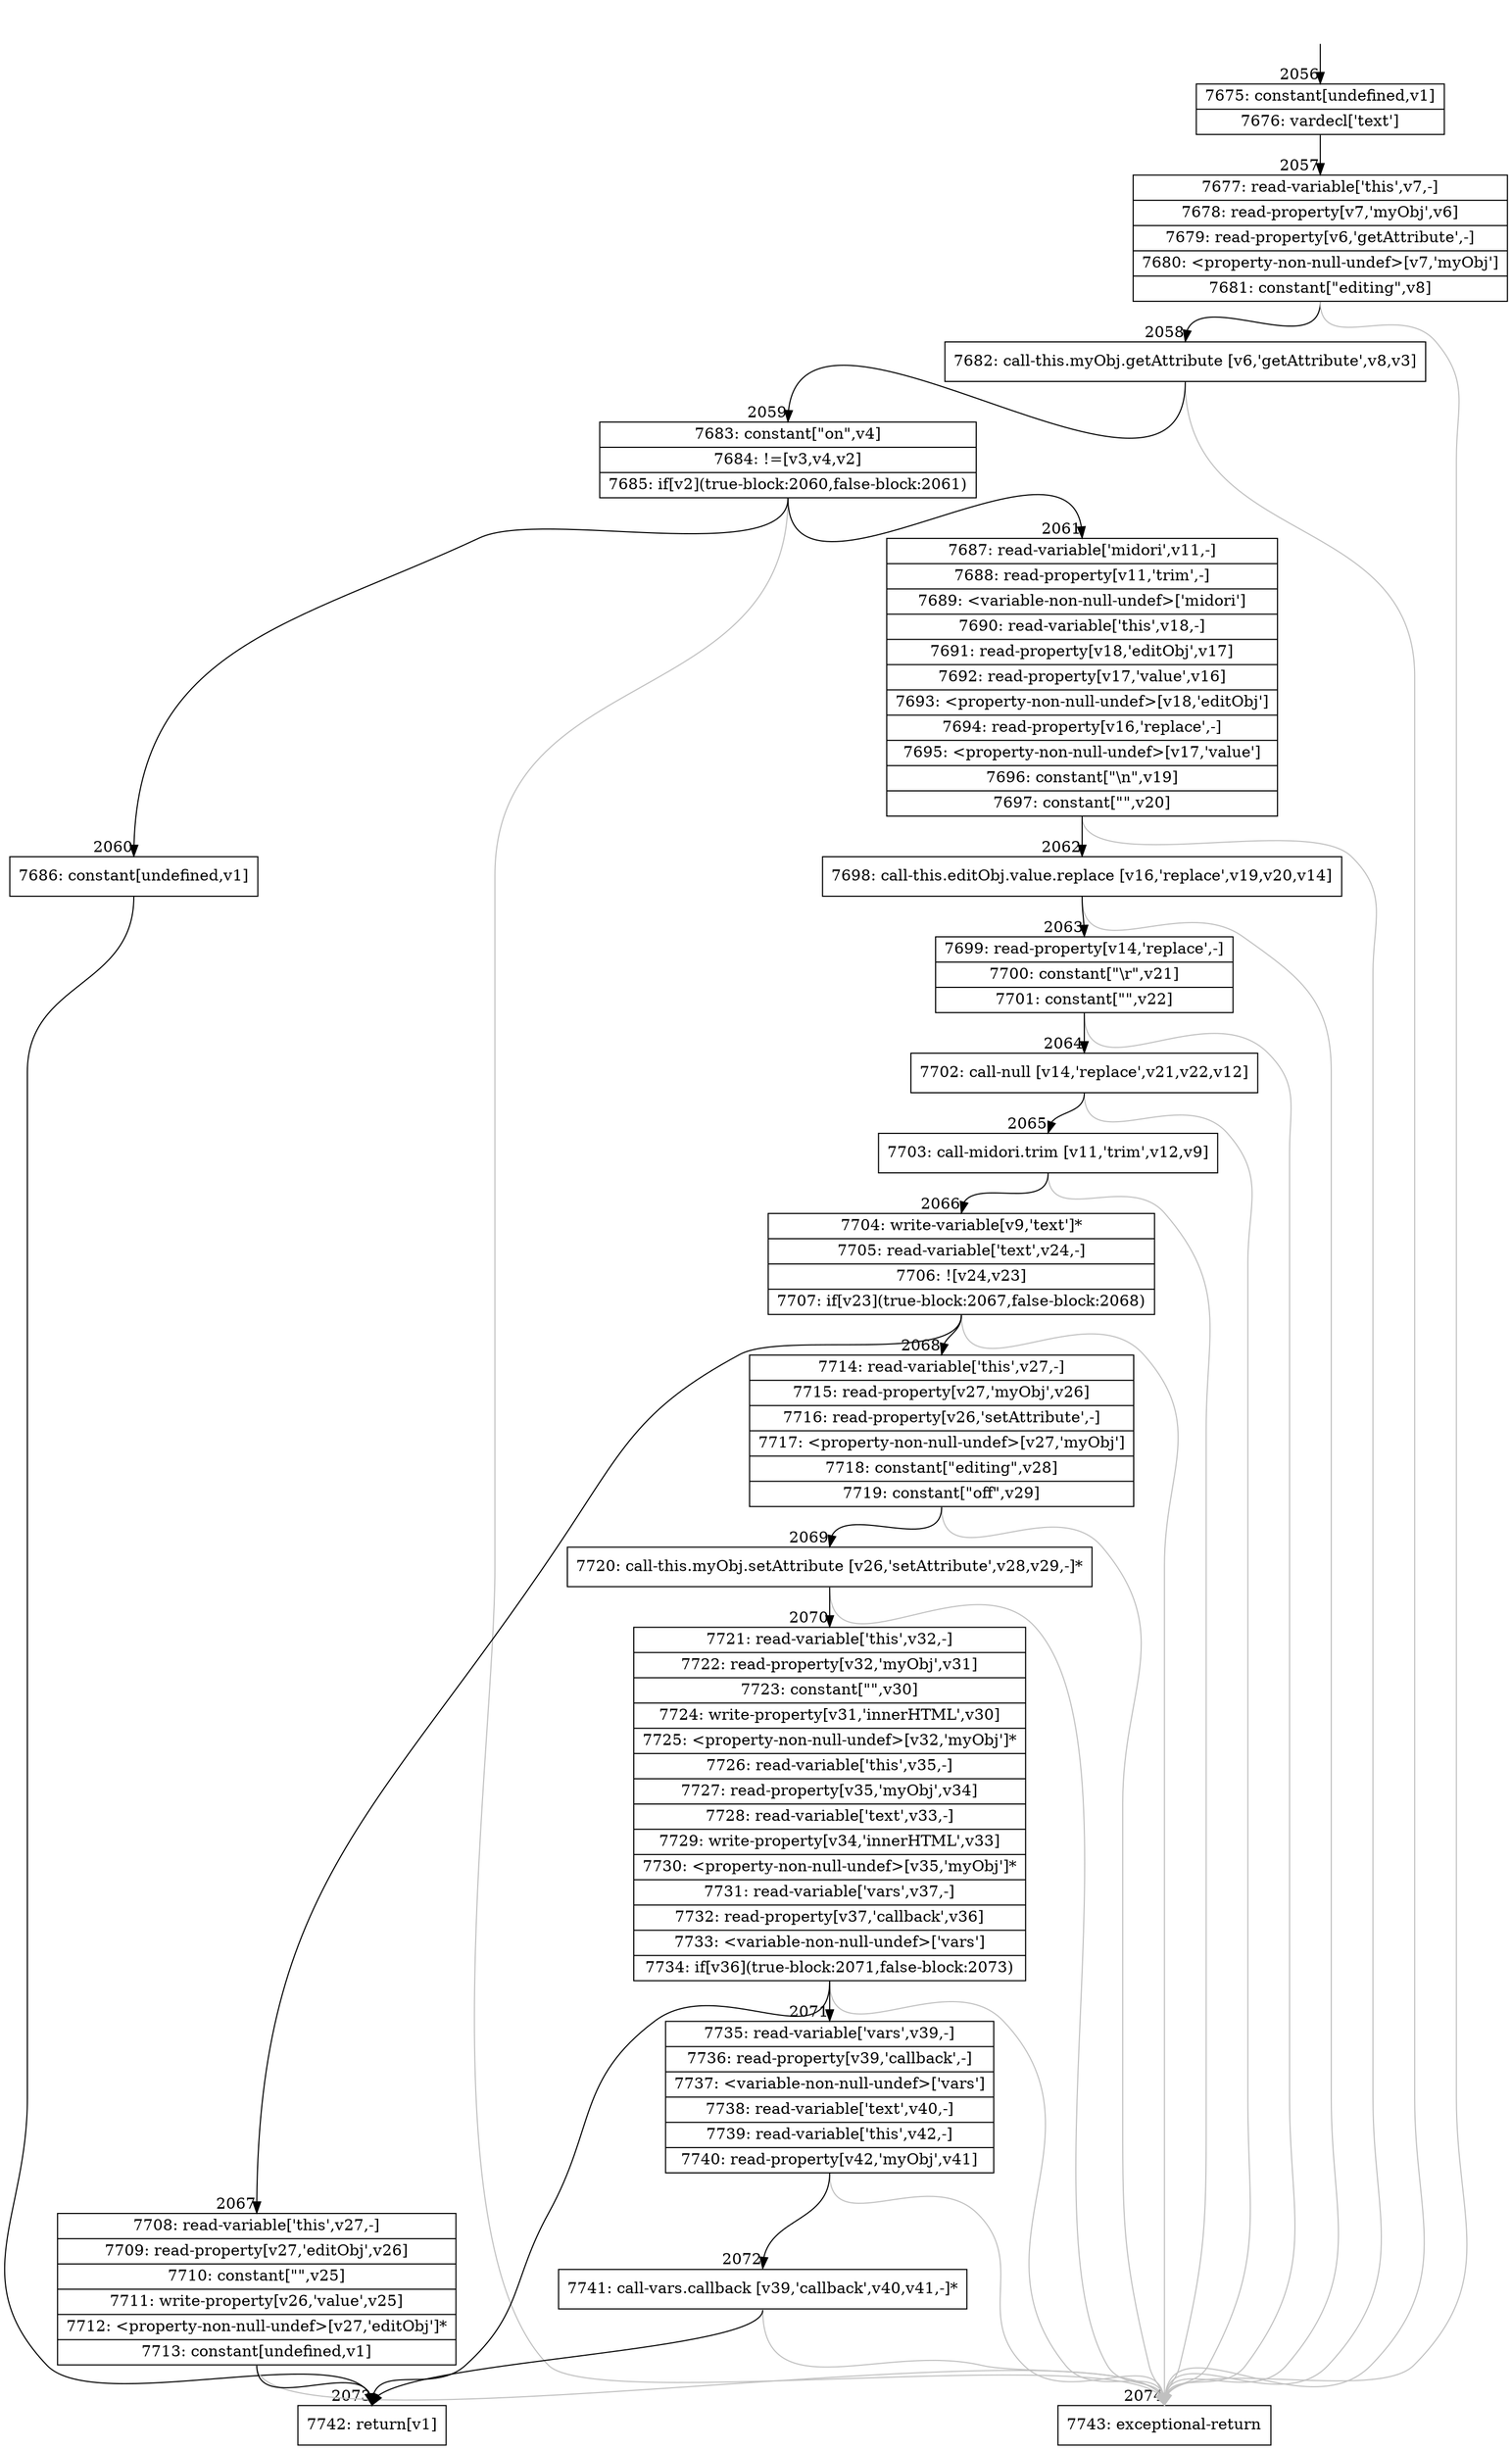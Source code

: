 digraph {
rankdir="TD"
BB_entry118[shape=none,label=""];
BB_entry118 -> BB2056 [tailport=s, headport=n, headlabel="    2056"]
BB2056 [shape=record label="{7675: constant[undefined,v1]|7676: vardecl['text']}" ] 
BB2056 -> BB2057 [tailport=s, headport=n, headlabel="      2057"]
BB2057 [shape=record label="{7677: read-variable['this',v7,-]|7678: read-property[v7,'myObj',v6]|7679: read-property[v6,'getAttribute',-]|7680: \<property-non-null-undef\>[v7,'myObj']|7681: constant[\"editing\",v8]}" ] 
BB2057 -> BB2058 [tailport=s, headport=n, headlabel="      2058"]
BB2057 -> BB2074 [tailport=s, headport=n, color=gray, headlabel="      2074"]
BB2058 [shape=record label="{7682: call-this.myObj.getAttribute [v6,'getAttribute',v8,v3]}" ] 
BB2058 -> BB2059 [tailport=s, headport=n, headlabel="      2059"]
BB2058 -> BB2074 [tailport=s, headport=n, color=gray]
BB2059 [shape=record label="{7683: constant[\"on\",v4]|7684: !=[v3,v4,v2]|7685: if[v2](true-block:2060,false-block:2061)}" ] 
BB2059 -> BB2060 [tailport=s, headport=n, headlabel="      2060"]
BB2059 -> BB2061 [tailport=s, headport=n, headlabel="      2061"]
BB2059 -> BB2074 [tailport=s, headport=n, color=gray]
BB2060 [shape=record label="{7686: constant[undefined,v1]}" ] 
BB2060 -> BB2073 [tailport=s, headport=n, headlabel="      2073"]
BB2061 [shape=record label="{7687: read-variable['midori',v11,-]|7688: read-property[v11,'trim',-]|7689: \<variable-non-null-undef\>['midori']|7690: read-variable['this',v18,-]|7691: read-property[v18,'editObj',v17]|7692: read-property[v17,'value',v16]|7693: \<property-non-null-undef\>[v18,'editObj']|7694: read-property[v16,'replace',-]|7695: \<property-non-null-undef\>[v17,'value']|7696: constant[\"\\n\",v19]|7697: constant[\"\",v20]}" ] 
BB2061 -> BB2062 [tailport=s, headport=n, headlabel="      2062"]
BB2061 -> BB2074 [tailport=s, headport=n, color=gray]
BB2062 [shape=record label="{7698: call-this.editObj.value.replace [v16,'replace',v19,v20,v14]}" ] 
BB2062 -> BB2063 [tailport=s, headport=n, headlabel="      2063"]
BB2062 -> BB2074 [tailport=s, headport=n, color=gray]
BB2063 [shape=record label="{7699: read-property[v14,'replace',-]|7700: constant[\"\\r\",v21]|7701: constant[\"\",v22]}" ] 
BB2063 -> BB2064 [tailport=s, headport=n, headlabel="      2064"]
BB2063 -> BB2074 [tailport=s, headport=n, color=gray]
BB2064 [shape=record label="{7702: call-null [v14,'replace',v21,v22,v12]}" ] 
BB2064 -> BB2065 [tailport=s, headport=n, headlabel="      2065"]
BB2064 -> BB2074 [tailport=s, headport=n, color=gray]
BB2065 [shape=record label="{7703: call-midori.trim [v11,'trim',v12,v9]}" ] 
BB2065 -> BB2066 [tailport=s, headport=n, headlabel="      2066"]
BB2065 -> BB2074 [tailport=s, headport=n, color=gray]
BB2066 [shape=record label="{7704: write-variable[v9,'text']*|7705: read-variable['text',v24,-]|7706: ![v24,v23]|7707: if[v23](true-block:2067,false-block:2068)}" ] 
BB2066 -> BB2067 [tailport=s, headport=n, headlabel="      2067"]
BB2066 -> BB2068 [tailport=s, headport=n, headlabel="      2068"]
BB2066 -> BB2074 [tailport=s, headport=n, color=gray]
BB2067 [shape=record label="{7708: read-variable['this',v27,-]|7709: read-property[v27,'editObj',v26]|7710: constant[\"\",v25]|7711: write-property[v26,'value',v25]|7712: \<property-non-null-undef\>[v27,'editObj']*|7713: constant[undefined,v1]}" ] 
BB2067 -> BB2073 [tailport=s, headport=n]
BB2067 -> BB2074 [tailport=s, headport=n, color=gray]
BB2068 [shape=record label="{7714: read-variable['this',v27,-]|7715: read-property[v27,'myObj',v26]|7716: read-property[v26,'setAttribute',-]|7717: \<property-non-null-undef\>[v27,'myObj']|7718: constant[\"editing\",v28]|7719: constant[\"off\",v29]}" ] 
BB2068 -> BB2069 [tailport=s, headport=n, headlabel="      2069"]
BB2068 -> BB2074 [tailport=s, headport=n, color=gray]
BB2069 [shape=record label="{7720: call-this.myObj.setAttribute [v26,'setAttribute',v28,v29,-]*}" ] 
BB2069 -> BB2070 [tailport=s, headport=n, headlabel="      2070"]
BB2069 -> BB2074 [tailport=s, headport=n, color=gray]
BB2070 [shape=record label="{7721: read-variable['this',v32,-]|7722: read-property[v32,'myObj',v31]|7723: constant[\"\",v30]|7724: write-property[v31,'innerHTML',v30]|7725: \<property-non-null-undef\>[v32,'myObj']*|7726: read-variable['this',v35,-]|7727: read-property[v35,'myObj',v34]|7728: read-variable['text',v33,-]|7729: write-property[v34,'innerHTML',v33]|7730: \<property-non-null-undef\>[v35,'myObj']*|7731: read-variable['vars',v37,-]|7732: read-property[v37,'callback',v36]|7733: \<variable-non-null-undef\>['vars']|7734: if[v36](true-block:2071,false-block:2073)}" ] 
BB2070 -> BB2071 [tailport=s, headport=n, headlabel="      2071"]
BB2070 -> BB2073 [tailport=s, headport=n]
BB2070 -> BB2074 [tailport=s, headport=n, color=gray]
BB2071 [shape=record label="{7735: read-variable['vars',v39,-]|7736: read-property[v39,'callback',-]|7737: \<variable-non-null-undef\>['vars']|7738: read-variable['text',v40,-]|7739: read-variable['this',v42,-]|7740: read-property[v42,'myObj',v41]}" ] 
BB2071 -> BB2072 [tailport=s, headport=n, headlabel="      2072"]
BB2071 -> BB2074 [tailport=s, headport=n, color=gray]
BB2072 [shape=record label="{7741: call-vars.callback [v39,'callback',v40,v41,-]*}" ] 
BB2072 -> BB2073 [tailport=s, headport=n]
BB2072 -> BB2074 [tailport=s, headport=n, color=gray]
BB2073 [shape=record label="{7742: return[v1]}" ] 
BB2074 [shape=record label="{7743: exceptional-return}" ] 
//#$~ 1500
}
